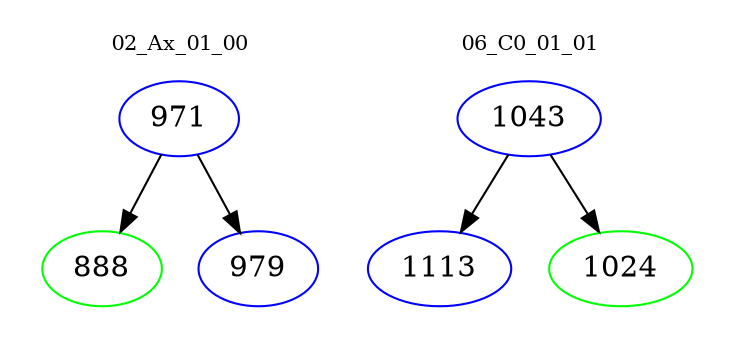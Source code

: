 digraph{
subgraph cluster_0 {
color = white
label = "02_Ax_01_00";
fontsize=10;
T0_971 [label="971", color="blue"]
T0_971 -> T0_888 [color="black"]
T0_888 [label="888", color="green"]
T0_971 -> T0_979 [color="black"]
T0_979 [label="979", color="blue"]
}
subgraph cluster_1 {
color = white
label = "06_C0_01_01";
fontsize=10;
T1_1043 [label="1043", color="blue"]
T1_1043 -> T1_1113 [color="black"]
T1_1113 [label="1113", color="blue"]
T1_1043 -> T1_1024 [color="black"]
T1_1024 [label="1024", color="green"]
}
}
